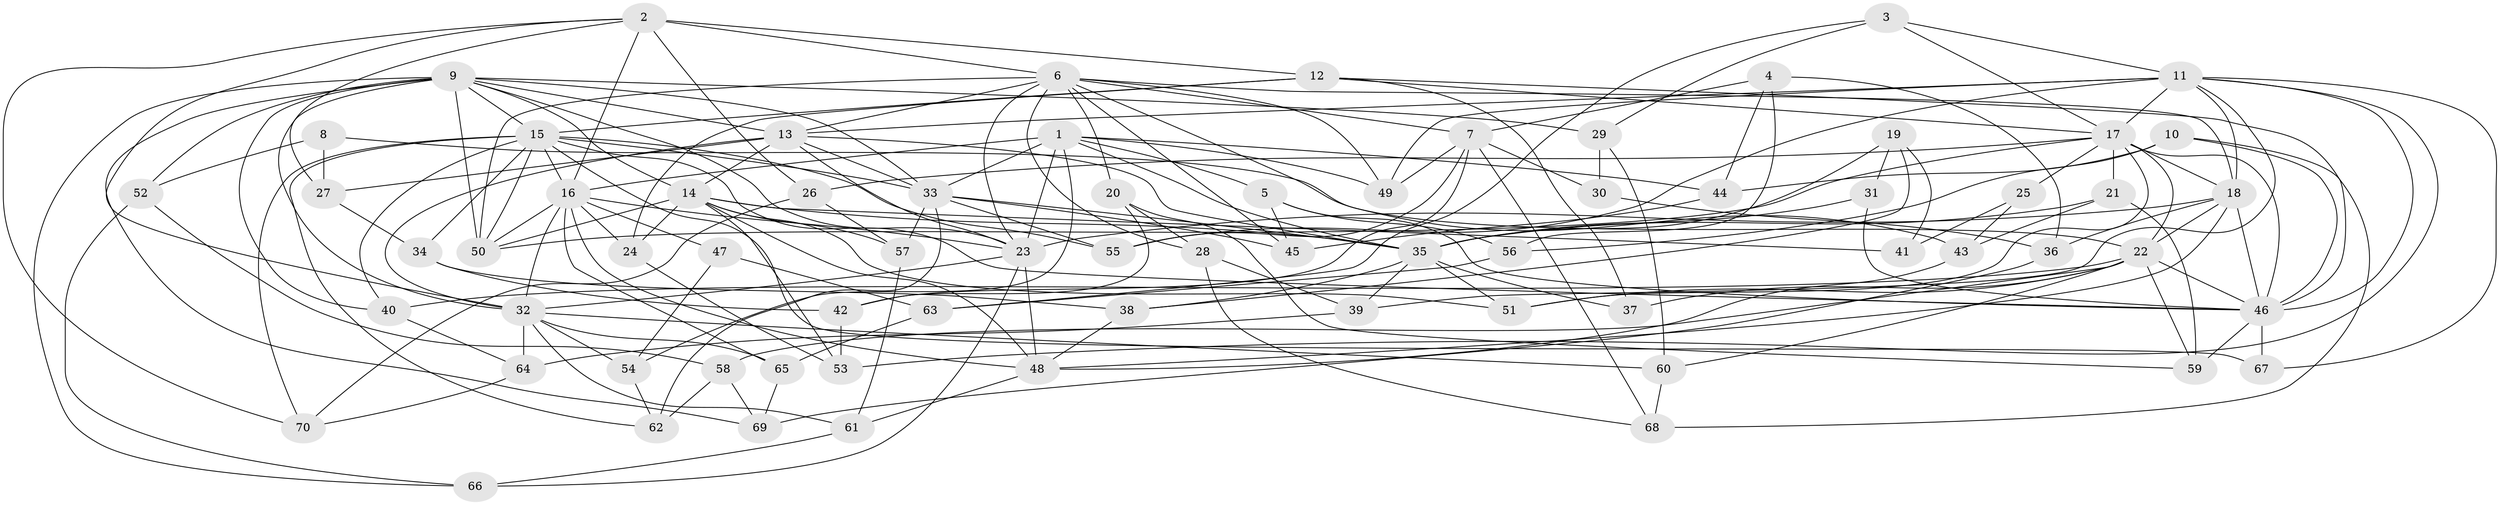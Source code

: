 // original degree distribution, {4: 1.0}
// Generated by graph-tools (version 1.1) at 2025/37/03/09/25 02:37:58]
// undirected, 70 vertices, 191 edges
graph export_dot {
graph [start="1"]
  node [color=gray90,style=filled];
  1;
  2;
  3;
  4;
  5;
  6;
  7;
  8;
  9;
  10;
  11;
  12;
  13;
  14;
  15;
  16;
  17;
  18;
  19;
  20;
  21;
  22;
  23;
  24;
  25;
  26;
  27;
  28;
  29;
  30;
  31;
  32;
  33;
  34;
  35;
  36;
  37;
  38;
  39;
  40;
  41;
  42;
  43;
  44;
  45;
  46;
  47;
  48;
  49;
  50;
  51;
  52;
  53;
  54;
  55;
  56;
  57;
  58;
  59;
  60;
  61;
  62;
  63;
  64;
  65;
  66;
  67;
  68;
  69;
  70;
  1 -- 5 [weight=1.0];
  1 -- 16 [weight=1.0];
  1 -- 23 [weight=2.0];
  1 -- 33 [weight=2.0];
  1 -- 35 [weight=1.0];
  1 -- 44 [weight=1.0];
  1 -- 49 [weight=1.0];
  1 -- 54 [weight=1.0];
  2 -- 6 [weight=1.0];
  2 -- 12 [weight=1.0];
  2 -- 16 [weight=2.0];
  2 -- 26 [weight=1.0];
  2 -- 27 [weight=1.0];
  2 -- 32 [weight=1.0];
  2 -- 70 [weight=1.0];
  3 -- 11 [weight=1.0];
  3 -- 17 [weight=1.0];
  3 -- 29 [weight=1.0];
  3 -- 63 [weight=1.0];
  4 -- 7 [weight=1.0];
  4 -- 36 [weight=1.0];
  4 -- 44 [weight=1.0];
  4 -- 56 [weight=1.0];
  5 -- 45 [weight=1.0];
  5 -- 46 [weight=1.0];
  5 -- 56 [weight=1.0];
  6 -- 7 [weight=1.0];
  6 -- 13 [weight=1.0];
  6 -- 18 [weight=1.0];
  6 -- 20 [weight=1.0];
  6 -- 23 [weight=2.0];
  6 -- 28 [weight=1.0];
  6 -- 43 [weight=1.0];
  6 -- 45 [weight=1.0];
  6 -- 49 [weight=1.0];
  6 -- 50 [weight=1.0];
  7 -- 30 [weight=2.0];
  7 -- 42 [weight=1.0];
  7 -- 49 [weight=1.0];
  7 -- 55 [weight=1.0];
  7 -- 68 [weight=1.0];
  8 -- 22 [weight=2.0];
  8 -- 27 [weight=1.0];
  8 -- 52 [weight=1.0];
  9 -- 13 [weight=1.0];
  9 -- 14 [weight=1.0];
  9 -- 15 [weight=1.0];
  9 -- 23 [weight=1.0];
  9 -- 29 [weight=1.0];
  9 -- 32 [weight=1.0];
  9 -- 33 [weight=1.0];
  9 -- 40 [weight=1.0];
  9 -- 50 [weight=1.0];
  9 -- 52 [weight=1.0];
  9 -- 66 [weight=1.0];
  9 -- 69 [weight=1.0];
  10 -- 44 [weight=1.0];
  10 -- 46 [weight=1.0];
  10 -- 56 [weight=1.0];
  10 -- 68 [weight=1.0];
  11 -- 13 [weight=1.0];
  11 -- 17 [weight=1.0];
  11 -- 18 [weight=1.0];
  11 -- 39 [weight=1.0];
  11 -- 46 [weight=1.0];
  11 -- 49 [weight=1.0];
  11 -- 53 [weight=1.0];
  11 -- 55 [weight=1.0];
  11 -- 67 [weight=1.0];
  12 -- 15 [weight=1.0];
  12 -- 17 [weight=1.0];
  12 -- 24 [weight=1.0];
  12 -- 37 [weight=1.0];
  12 -- 46 [weight=1.0];
  13 -- 14 [weight=2.0];
  13 -- 23 [weight=1.0];
  13 -- 27 [weight=1.0];
  13 -- 32 [weight=1.0];
  13 -- 33 [weight=1.0];
  13 -- 35 [weight=1.0];
  14 -- 24 [weight=1.0];
  14 -- 35 [weight=1.0];
  14 -- 41 [weight=2.0];
  14 -- 48 [weight=1.0];
  14 -- 50 [weight=1.0];
  14 -- 51 [weight=1.0];
  14 -- 53 [weight=1.0];
  14 -- 57 [weight=1.0];
  15 -- 16 [weight=1.0];
  15 -- 33 [weight=1.0];
  15 -- 34 [weight=1.0];
  15 -- 40 [weight=1.0];
  15 -- 46 [weight=1.0];
  15 -- 50 [weight=1.0];
  15 -- 55 [weight=1.0];
  15 -- 62 [weight=1.0];
  15 -- 67 [weight=1.0];
  15 -- 70 [weight=1.0];
  16 -- 23 [weight=1.0];
  16 -- 24 [weight=1.0];
  16 -- 32 [weight=1.0];
  16 -- 47 [weight=2.0];
  16 -- 48 [weight=1.0];
  16 -- 50 [weight=1.0];
  16 -- 65 [weight=1.0];
  17 -- 18 [weight=1.0];
  17 -- 21 [weight=1.0];
  17 -- 22 [weight=1.0];
  17 -- 25 [weight=2.0];
  17 -- 26 [weight=1.0];
  17 -- 46 [weight=1.0];
  17 -- 50 [weight=1.0];
  17 -- 51 [weight=1.0];
  18 -- 22 [weight=1.0];
  18 -- 23 [weight=1.0];
  18 -- 36 [weight=1.0];
  18 -- 46 [weight=1.0];
  18 -- 48 [weight=1.0];
  19 -- 31 [weight=1.0];
  19 -- 35 [weight=1.0];
  19 -- 38 [weight=1.0];
  19 -- 41 [weight=1.0];
  20 -- 28 [weight=1.0];
  20 -- 42 [weight=1.0];
  20 -- 59 [weight=1.0];
  21 -- 35 [weight=1.0];
  21 -- 43 [weight=1.0];
  21 -- 59 [weight=1.0];
  22 -- 37 [weight=2.0];
  22 -- 40 [weight=1.0];
  22 -- 46 [weight=1.0];
  22 -- 51 [weight=1.0];
  22 -- 58 [weight=1.0];
  22 -- 59 [weight=1.0];
  22 -- 60 [weight=1.0];
  23 -- 32 [weight=1.0];
  23 -- 48 [weight=2.0];
  23 -- 66 [weight=1.0];
  24 -- 53 [weight=1.0];
  25 -- 41 [weight=1.0];
  25 -- 43 [weight=1.0];
  26 -- 57 [weight=1.0];
  26 -- 70 [weight=1.0];
  27 -- 34 [weight=1.0];
  28 -- 39 [weight=1.0];
  28 -- 68 [weight=1.0];
  29 -- 30 [weight=1.0];
  29 -- 60 [weight=1.0];
  30 -- 36 [weight=1.0];
  31 -- 35 [weight=2.0];
  31 -- 46 [weight=1.0];
  32 -- 54 [weight=1.0];
  32 -- 60 [weight=1.0];
  32 -- 61 [weight=1.0];
  32 -- 64 [weight=1.0];
  32 -- 65 [weight=1.0];
  33 -- 35 [weight=1.0];
  33 -- 45 [weight=1.0];
  33 -- 55 [weight=1.0];
  33 -- 57 [weight=1.0];
  33 -- 62 [weight=1.0];
  34 -- 38 [weight=1.0];
  34 -- 42 [weight=1.0];
  35 -- 37 [weight=1.0];
  35 -- 38 [weight=1.0];
  35 -- 39 [weight=1.0];
  35 -- 51 [weight=1.0];
  36 -- 69 [weight=1.0];
  38 -- 48 [weight=1.0];
  39 -- 64 [weight=1.0];
  40 -- 64 [weight=1.0];
  42 -- 53 [weight=1.0];
  43 -- 48 [weight=1.0];
  44 -- 45 [weight=1.0];
  46 -- 59 [weight=1.0];
  46 -- 67 [weight=2.0];
  47 -- 54 [weight=1.0];
  47 -- 63 [weight=1.0];
  48 -- 61 [weight=1.0];
  52 -- 58 [weight=1.0];
  52 -- 66 [weight=1.0];
  54 -- 62 [weight=1.0];
  56 -- 63 [weight=1.0];
  57 -- 61 [weight=1.0];
  58 -- 62 [weight=1.0];
  58 -- 69 [weight=1.0];
  60 -- 68 [weight=1.0];
  61 -- 66 [weight=1.0];
  63 -- 65 [weight=1.0];
  64 -- 70 [weight=1.0];
  65 -- 69 [weight=1.0];
}
